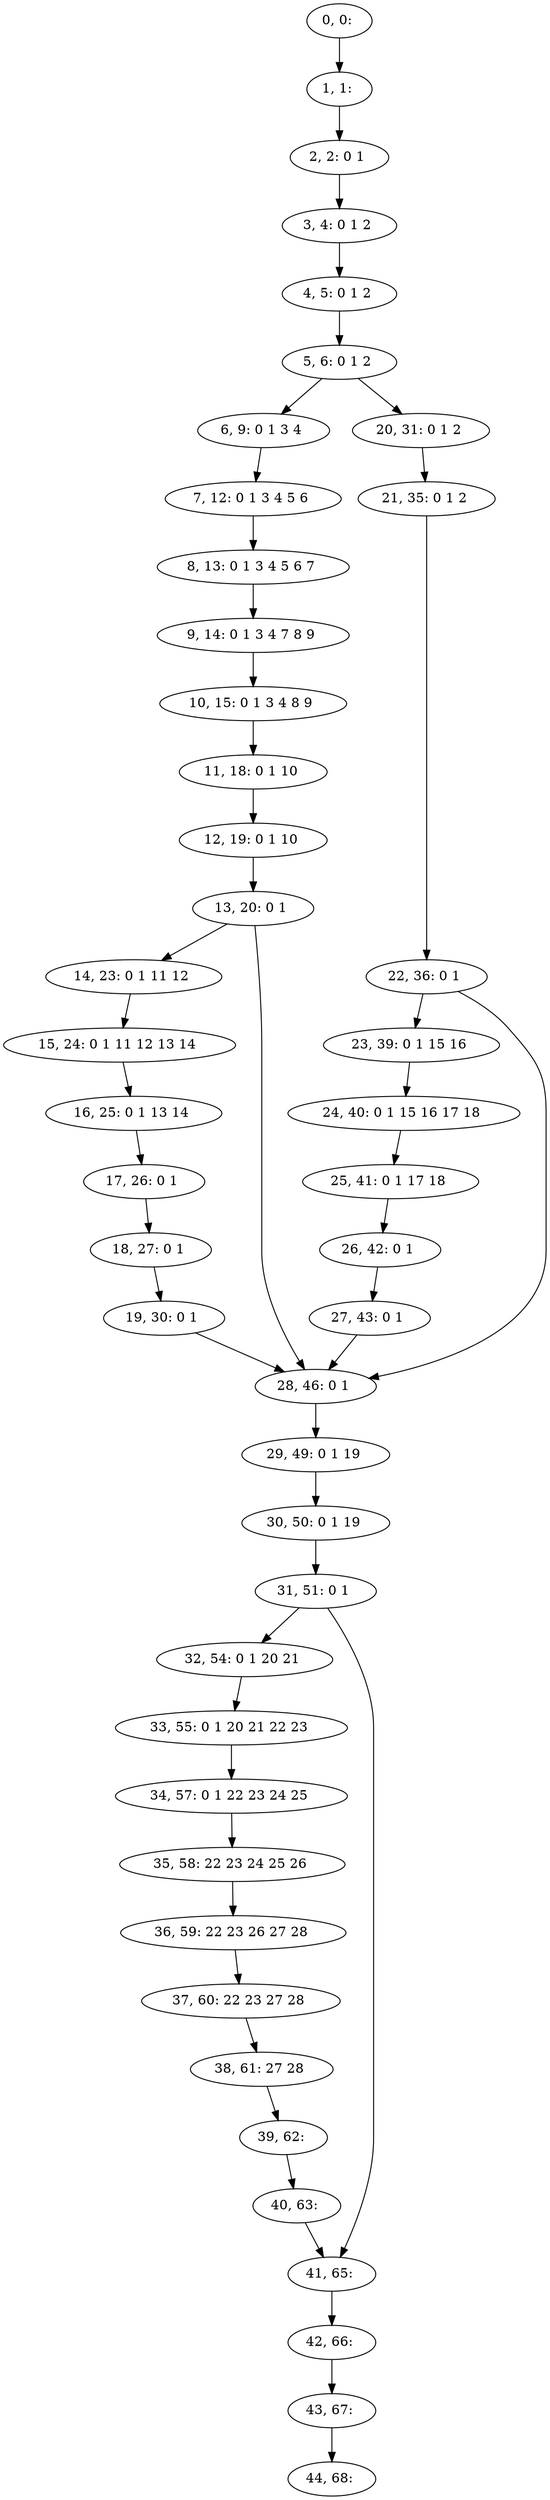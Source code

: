 digraph G {
0[label="0, 0: "];
1[label="1, 1: "];
2[label="2, 2: 0 1 "];
3[label="3, 4: 0 1 2 "];
4[label="4, 5: 0 1 2 "];
5[label="5, 6: 0 1 2 "];
6[label="6, 9: 0 1 3 4 "];
7[label="7, 12: 0 1 3 4 5 6 "];
8[label="8, 13: 0 1 3 4 5 6 7 "];
9[label="9, 14: 0 1 3 4 7 8 9 "];
10[label="10, 15: 0 1 3 4 8 9 "];
11[label="11, 18: 0 1 10 "];
12[label="12, 19: 0 1 10 "];
13[label="13, 20: 0 1 "];
14[label="14, 23: 0 1 11 12 "];
15[label="15, 24: 0 1 11 12 13 14 "];
16[label="16, 25: 0 1 13 14 "];
17[label="17, 26: 0 1 "];
18[label="18, 27: 0 1 "];
19[label="19, 30: 0 1 "];
20[label="20, 31: 0 1 2 "];
21[label="21, 35: 0 1 2 "];
22[label="22, 36: 0 1 "];
23[label="23, 39: 0 1 15 16 "];
24[label="24, 40: 0 1 15 16 17 18 "];
25[label="25, 41: 0 1 17 18 "];
26[label="26, 42: 0 1 "];
27[label="27, 43: 0 1 "];
28[label="28, 46: 0 1 "];
29[label="29, 49: 0 1 19 "];
30[label="30, 50: 0 1 19 "];
31[label="31, 51: 0 1 "];
32[label="32, 54: 0 1 20 21 "];
33[label="33, 55: 0 1 20 21 22 23 "];
34[label="34, 57: 0 1 22 23 24 25 "];
35[label="35, 58: 22 23 24 25 26 "];
36[label="36, 59: 22 23 26 27 28 "];
37[label="37, 60: 22 23 27 28 "];
38[label="38, 61: 27 28 "];
39[label="39, 62: "];
40[label="40, 63: "];
41[label="41, 65: "];
42[label="42, 66: "];
43[label="43, 67: "];
44[label="44, 68: "];
0->1 ;
1->2 ;
2->3 ;
3->4 ;
4->5 ;
5->6 ;
5->20 ;
6->7 ;
7->8 ;
8->9 ;
9->10 ;
10->11 ;
11->12 ;
12->13 ;
13->14 ;
13->28 ;
14->15 ;
15->16 ;
16->17 ;
17->18 ;
18->19 ;
19->28 ;
20->21 ;
21->22 ;
22->23 ;
22->28 ;
23->24 ;
24->25 ;
25->26 ;
26->27 ;
27->28 ;
28->29 ;
29->30 ;
30->31 ;
31->32 ;
31->41 ;
32->33 ;
33->34 ;
34->35 ;
35->36 ;
36->37 ;
37->38 ;
38->39 ;
39->40 ;
40->41 ;
41->42 ;
42->43 ;
43->44 ;
}
